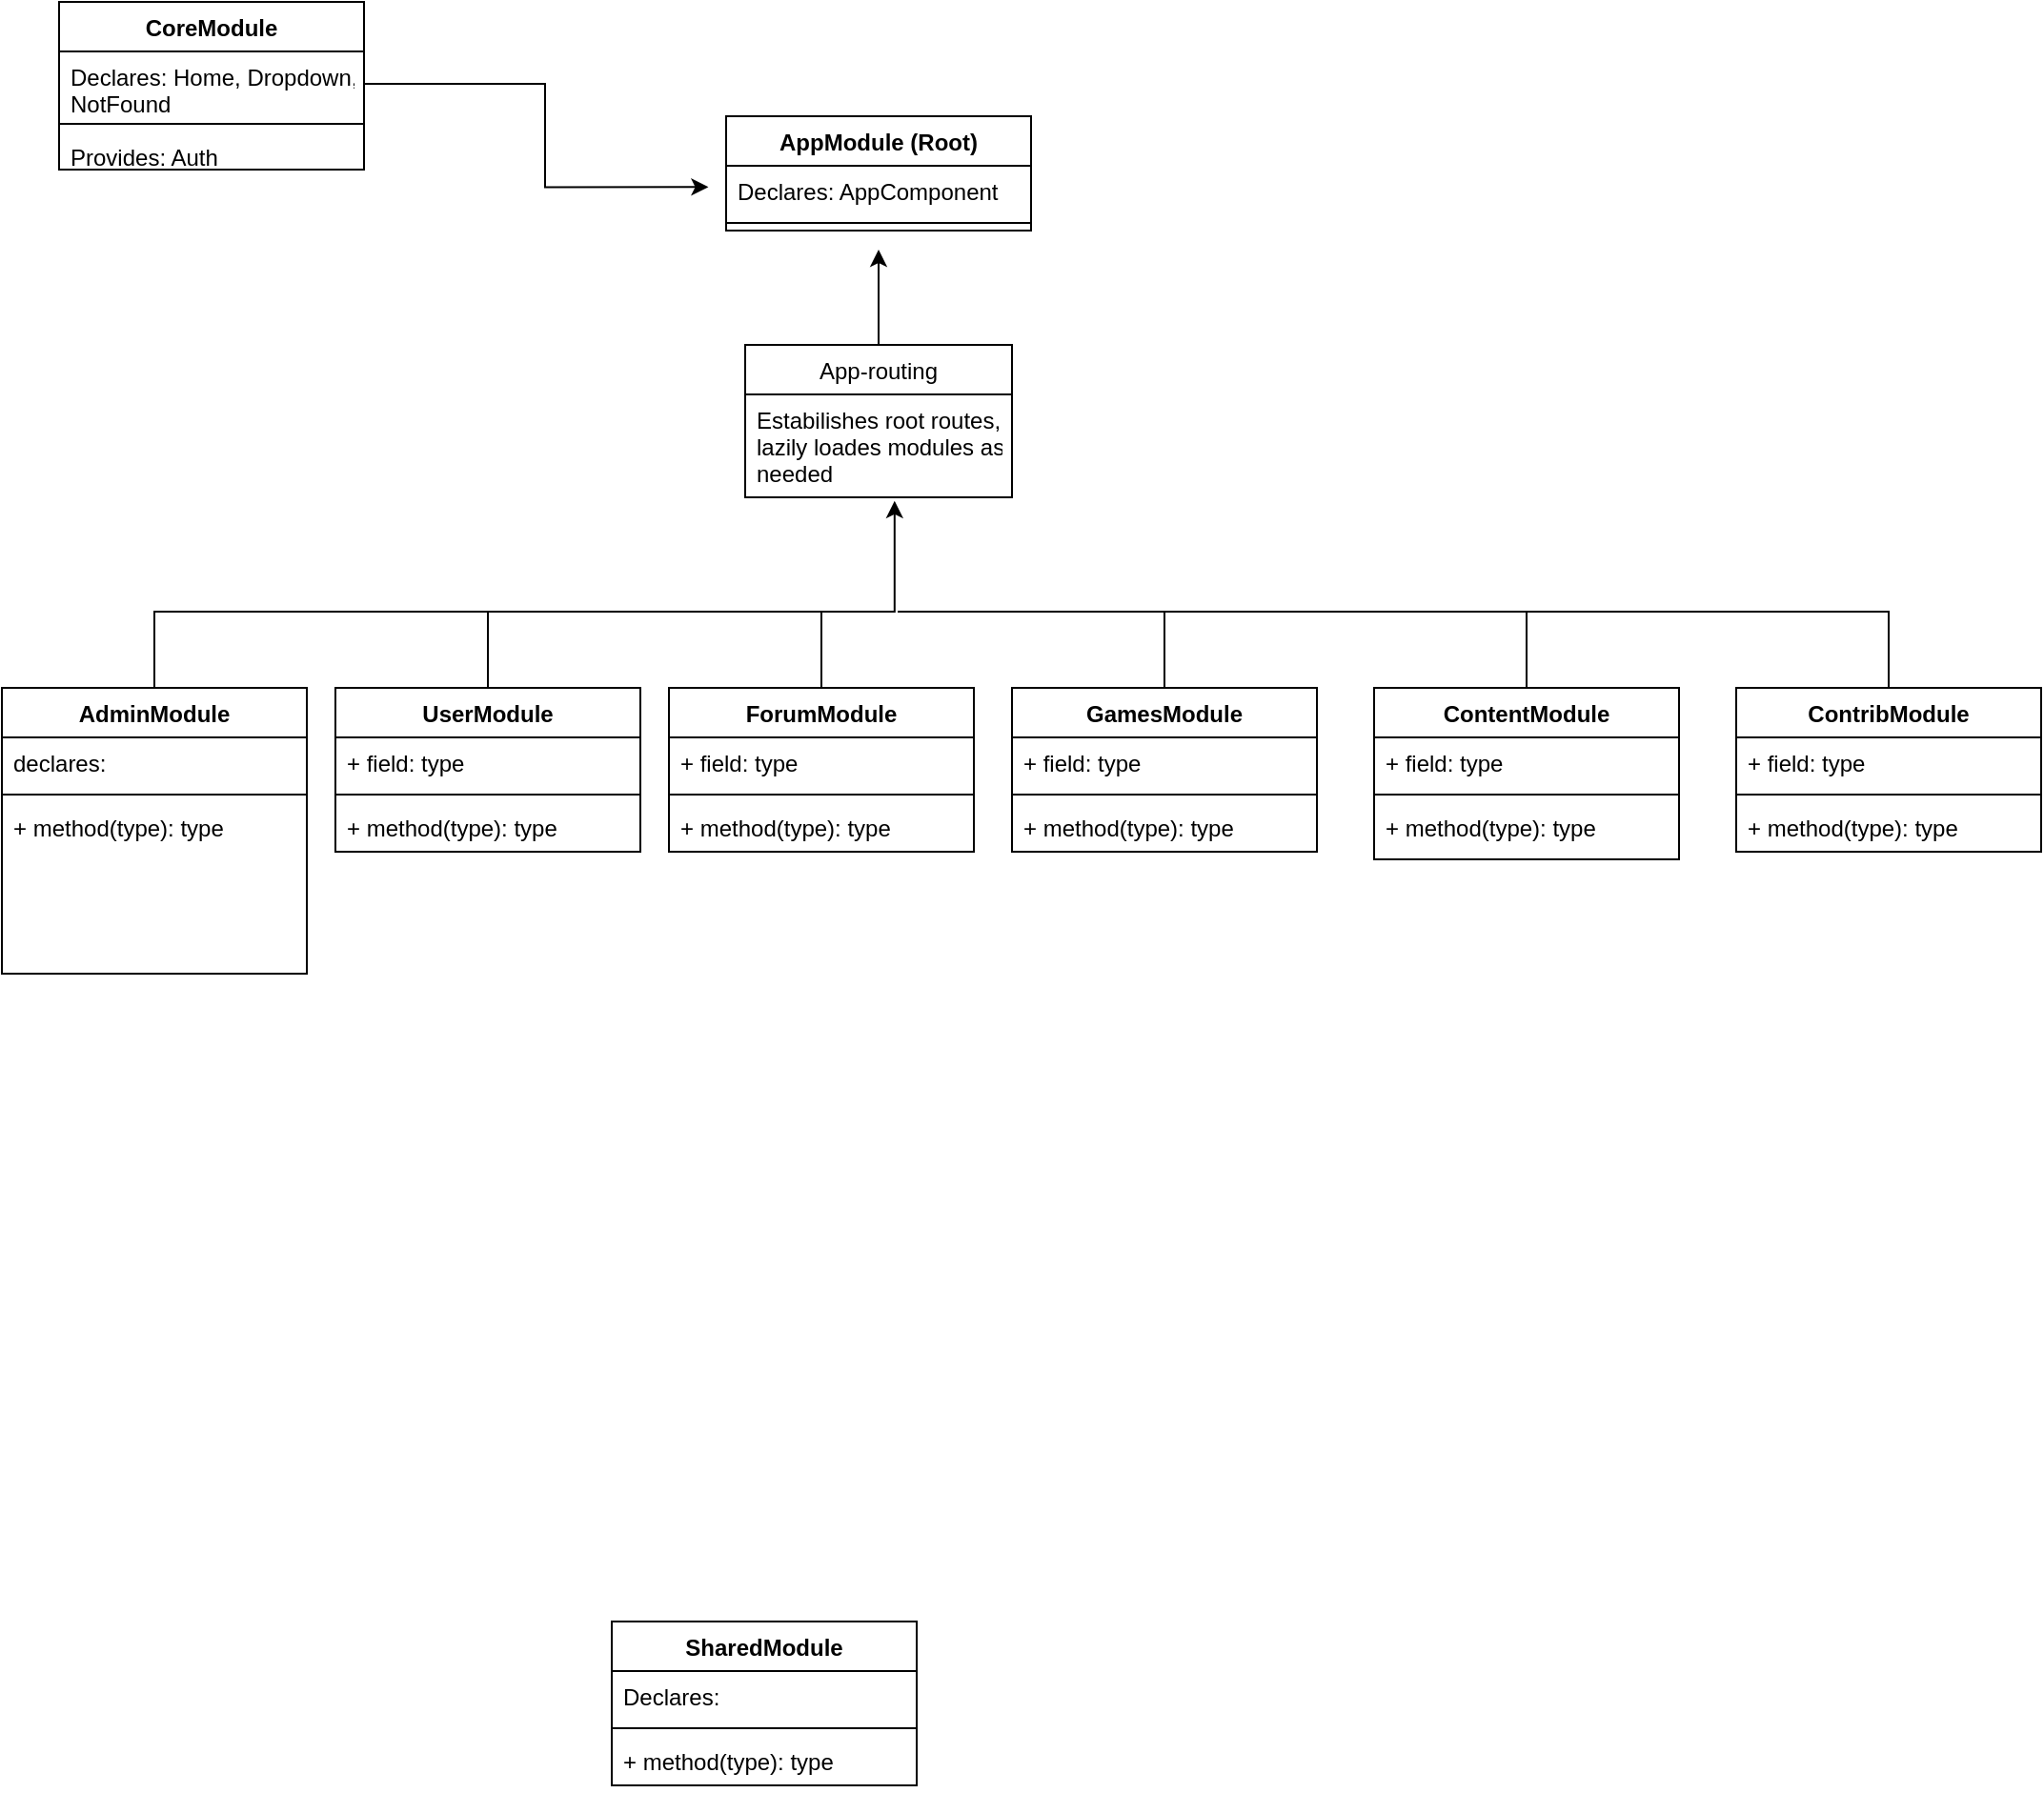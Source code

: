<mxfile>
    <diagram id="YDZ4DAkkory_xYZWuc3F" name="Page-1">
        <mxGraphModel dx="1427" dy="1427" grid="1" gridSize="10" guides="1" tooltips="1" connect="1" arrows="1" fold="1" page="1" pageScale="1" pageWidth="850" pageHeight="1100" math="0" shadow="0">
            <root>
                <mxCell id="0"/>
                <mxCell id="1" parent="0"/>
                <mxCell id="KcAoEb_nWxJq3dwX2HvO-5" value="CoreModule&#10;" style="swimlane;fontStyle=1;align=center;verticalAlign=top;childLayout=stackLayout;horizontal=1;startSize=26;horizontalStack=0;resizeParent=1;resizeParentMax=0;resizeLast=0;collapsible=1;marginBottom=0;" parent="1" vertex="1">
                    <mxGeometry x="-810" y="-1080" width="160" height="88" as="geometry"/>
                </mxCell>
                <mxCell id="KcAoEb_nWxJq3dwX2HvO-6" value="Declares: Home, Dropdown,&#10; NotFound" style="text;strokeColor=none;fillColor=none;align=left;verticalAlign=top;spacingLeft=4;spacingRight=4;overflow=hidden;rotatable=0;points=[[0,0.5],[1,0.5]];portConstraint=eastwest;" parent="KcAoEb_nWxJq3dwX2HvO-5" vertex="1">
                    <mxGeometry y="26" width="160" height="34" as="geometry"/>
                </mxCell>
                <mxCell id="KcAoEb_nWxJq3dwX2HvO-7" value="" style="line;strokeWidth=1;fillColor=none;align=left;verticalAlign=middle;spacingTop=-1;spacingLeft=3;spacingRight=3;rotatable=0;labelPosition=right;points=[];portConstraint=eastwest;" parent="KcAoEb_nWxJq3dwX2HvO-5" vertex="1">
                    <mxGeometry y="60" width="160" height="8" as="geometry"/>
                </mxCell>
                <mxCell id="KcAoEb_nWxJq3dwX2HvO-8" value="Provides: Auth" style="text;strokeColor=none;fillColor=none;align=left;verticalAlign=top;spacingLeft=4;spacingRight=4;overflow=hidden;rotatable=0;points=[[0,0.5],[1,0.5]];portConstraint=eastwest;" parent="KcAoEb_nWxJq3dwX2HvO-5" vertex="1">
                    <mxGeometry y="68" width="160" height="20" as="geometry"/>
                </mxCell>
                <mxCell id="KcAoEb_nWxJq3dwX2HvO-17" value="AppModule (Root)" style="swimlane;fontStyle=1;align=center;verticalAlign=top;childLayout=stackLayout;horizontal=1;startSize=26;horizontalStack=0;resizeParent=1;resizeParentMax=0;resizeLast=0;collapsible=1;marginBottom=0;" parent="1" vertex="1">
                    <mxGeometry x="-460" y="-1020" width="160" height="60" as="geometry"/>
                </mxCell>
                <mxCell id="KcAoEb_nWxJq3dwX2HvO-18" value="Declares: AppComponent" style="text;strokeColor=none;fillColor=none;align=left;verticalAlign=top;spacingLeft=4;spacingRight=4;overflow=hidden;rotatable=0;points=[[0,0.5],[1,0.5]];portConstraint=eastwest;" parent="KcAoEb_nWxJq3dwX2HvO-17" vertex="1">
                    <mxGeometry y="26" width="160" height="26" as="geometry"/>
                </mxCell>
                <mxCell id="KcAoEb_nWxJq3dwX2HvO-19" value="" style="line;strokeWidth=1;fillColor=none;align=left;verticalAlign=middle;spacingTop=-1;spacingLeft=3;spacingRight=3;rotatable=0;labelPosition=right;points=[];portConstraint=eastwest;" parent="KcAoEb_nWxJq3dwX2HvO-17" vertex="1">
                    <mxGeometry y="52" width="160" height="8" as="geometry"/>
                </mxCell>
                <mxCell id="KcAoEb_nWxJq3dwX2HvO-31" style="edgeStyle=orthogonalEdgeStyle;rounded=0;orthogonalLoop=1;jettySize=auto;html=1;" parent="1" source="KcAoEb_nWxJq3dwX2HvO-21" edge="1">
                    <mxGeometry relative="1" as="geometry">
                        <mxPoint x="-380" y="-950" as="targetPoint"/>
                    </mxGeometry>
                </mxCell>
                <mxCell id="KcAoEb_nWxJq3dwX2HvO-21" value="App-routing" style="swimlane;fontStyle=0;childLayout=stackLayout;horizontal=1;startSize=26;fillColor=none;horizontalStack=0;resizeParent=1;resizeParentMax=0;resizeLast=0;collapsible=1;marginBottom=0;" parent="1" vertex="1">
                    <mxGeometry x="-450" y="-900" width="140" height="80" as="geometry"/>
                </mxCell>
                <mxCell id="KcAoEb_nWxJq3dwX2HvO-23" value="Estabilishes root routes,&#10;lazily loades modules as&#10; needed&#10;" style="text;strokeColor=none;fillColor=none;align=left;verticalAlign=top;spacingLeft=4;spacingRight=4;overflow=hidden;rotatable=0;points=[[0,0.5],[1,0.5]];portConstraint=eastwest;" parent="KcAoEb_nWxJq3dwX2HvO-21" vertex="1">
                    <mxGeometry y="26" width="140" height="54" as="geometry"/>
                </mxCell>
                <mxCell id="KcAoEb_nWxJq3dwX2HvO-25" style="edgeStyle=orthogonalEdgeStyle;rounded=0;orthogonalLoop=1;jettySize=auto;html=1;entryX=-0.058;entryY=0.43;entryDx=0;entryDy=0;entryPerimeter=0;" parent="1" source="KcAoEb_nWxJq3dwX2HvO-6" target="KcAoEb_nWxJq3dwX2HvO-18" edge="1">
                    <mxGeometry relative="1" as="geometry"/>
                </mxCell>
                <mxCell id="KcAoEb_nWxJq3dwX2HvO-32" value="SharedModule" style="swimlane;fontStyle=1;align=center;verticalAlign=top;childLayout=stackLayout;horizontal=1;startSize=26;horizontalStack=0;resizeParent=1;resizeParentMax=0;resizeLast=0;collapsible=1;marginBottom=0;" parent="1" vertex="1">
                    <mxGeometry x="-520" y="-230" width="160" height="86" as="geometry"/>
                </mxCell>
                <mxCell id="KcAoEb_nWxJq3dwX2HvO-33" value="Declares:" style="text;strokeColor=none;fillColor=none;align=left;verticalAlign=top;spacingLeft=4;spacingRight=4;overflow=hidden;rotatable=0;points=[[0,0.5],[1,0.5]];portConstraint=eastwest;" parent="KcAoEb_nWxJq3dwX2HvO-32" vertex="1">
                    <mxGeometry y="26" width="160" height="26" as="geometry"/>
                </mxCell>
                <mxCell id="KcAoEb_nWxJq3dwX2HvO-34" value="" style="line;strokeWidth=1;fillColor=none;align=left;verticalAlign=middle;spacingTop=-1;spacingLeft=3;spacingRight=3;rotatable=0;labelPosition=right;points=[];portConstraint=eastwest;" parent="KcAoEb_nWxJq3dwX2HvO-32" vertex="1">
                    <mxGeometry y="52" width="160" height="8" as="geometry"/>
                </mxCell>
                <mxCell id="KcAoEb_nWxJq3dwX2HvO-35" value="+ method(type): type" style="text;strokeColor=none;fillColor=none;align=left;verticalAlign=top;spacingLeft=4;spacingRight=4;overflow=hidden;rotatable=0;points=[[0,0.5],[1,0.5]];portConstraint=eastwest;" parent="KcAoEb_nWxJq3dwX2HvO-32" vertex="1">
                    <mxGeometry y="60" width="160" height="26" as="geometry"/>
                </mxCell>
                <mxCell id="KcAoEb_nWxJq3dwX2HvO-65" style="edgeStyle=orthogonalEdgeStyle;rounded=0;orthogonalLoop=1;jettySize=auto;html=1;entryX=0.56;entryY=1.035;entryDx=0;entryDy=0;entryPerimeter=0;" parent="1" source="KcAoEb_nWxJq3dwX2HvO-36" target="KcAoEb_nWxJq3dwX2HvO-23" edge="1">
                    <mxGeometry relative="1" as="geometry">
                        <mxPoint x="-720.0" y="-790" as="targetPoint"/>
                        <Array as="points">
                            <mxPoint x="-760" y="-760"/>
                            <mxPoint x="-372" y="-760"/>
                        </Array>
                    </mxGeometry>
                </mxCell>
                <mxCell id="KcAoEb_nWxJq3dwX2HvO-36" value="AdminModule" style="swimlane;fontStyle=1;align=center;verticalAlign=top;childLayout=stackLayout;horizontal=1;startSize=26;horizontalStack=0;resizeParent=1;resizeParentMax=0;resizeLast=0;collapsible=1;marginBottom=0;" parent="1" vertex="1">
                    <mxGeometry x="-840" y="-720" width="160" height="150" as="geometry"/>
                </mxCell>
                <mxCell id="KcAoEb_nWxJq3dwX2HvO-37" value="declares:" style="text;strokeColor=none;fillColor=none;align=left;verticalAlign=top;spacingLeft=4;spacingRight=4;overflow=hidden;rotatable=0;points=[[0,0.5],[1,0.5]];portConstraint=eastwest;" parent="KcAoEb_nWxJq3dwX2HvO-36" vertex="1">
                    <mxGeometry y="26" width="160" height="26" as="geometry"/>
                </mxCell>
                <mxCell id="KcAoEb_nWxJq3dwX2HvO-38" value="" style="line;strokeWidth=1;fillColor=none;align=left;verticalAlign=middle;spacingTop=-1;spacingLeft=3;spacingRight=3;rotatable=0;labelPosition=right;points=[];portConstraint=eastwest;" parent="KcAoEb_nWxJq3dwX2HvO-36" vertex="1">
                    <mxGeometry y="52" width="160" height="8" as="geometry"/>
                </mxCell>
                <mxCell id="KcAoEb_nWxJq3dwX2HvO-39" value="+ method(type): type" style="text;strokeColor=none;fillColor=none;align=left;verticalAlign=top;spacingLeft=4;spacingRight=4;overflow=hidden;rotatable=0;points=[[0,0.5],[1,0.5]];portConstraint=eastwest;" parent="KcAoEb_nWxJq3dwX2HvO-36" vertex="1">
                    <mxGeometry y="60" width="160" height="90" as="geometry"/>
                </mxCell>
                <mxCell id="KcAoEb_nWxJq3dwX2HvO-67" style="edgeStyle=orthogonalEdgeStyle;rounded=0;orthogonalLoop=1;jettySize=auto;html=1;endArrow=none;endFill=0;" parent="1" source="KcAoEb_nWxJq3dwX2HvO-40" edge="1">
                    <mxGeometry relative="1" as="geometry">
                        <mxPoint x="-585" y="-760" as="targetPoint"/>
                    </mxGeometry>
                </mxCell>
                <mxCell id="KcAoEb_nWxJq3dwX2HvO-40" value="UserModule" style="swimlane;fontStyle=1;align=center;verticalAlign=top;childLayout=stackLayout;horizontal=1;startSize=26;horizontalStack=0;resizeParent=1;resizeParentMax=0;resizeLast=0;collapsible=1;marginBottom=0;" parent="1" vertex="1">
                    <mxGeometry x="-665" y="-720" width="160" height="86" as="geometry"/>
                </mxCell>
                <mxCell id="KcAoEb_nWxJq3dwX2HvO-41" value="+ field: type" style="text;strokeColor=none;fillColor=none;align=left;verticalAlign=top;spacingLeft=4;spacingRight=4;overflow=hidden;rotatable=0;points=[[0,0.5],[1,0.5]];portConstraint=eastwest;" parent="KcAoEb_nWxJq3dwX2HvO-40" vertex="1">
                    <mxGeometry y="26" width="160" height="26" as="geometry"/>
                </mxCell>
                <mxCell id="KcAoEb_nWxJq3dwX2HvO-42" value="" style="line;strokeWidth=1;fillColor=none;align=left;verticalAlign=middle;spacingTop=-1;spacingLeft=3;spacingRight=3;rotatable=0;labelPosition=right;points=[];portConstraint=eastwest;" parent="KcAoEb_nWxJq3dwX2HvO-40" vertex="1">
                    <mxGeometry y="52" width="160" height="8" as="geometry"/>
                </mxCell>
                <mxCell id="KcAoEb_nWxJq3dwX2HvO-43" value="+ method(type): type" style="text;strokeColor=none;fillColor=none;align=left;verticalAlign=top;spacingLeft=4;spacingRight=4;overflow=hidden;rotatable=0;points=[[0,0.5],[1,0.5]];portConstraint=eastwest;" parent="KcAoEb_nWxJq3dwX2HvO-40" vertex="1">
                    <mxGeometry y="60" width="160" height="26" as="geometry"/>
                </mxCell>
                <mxCell id="KcAoEb_nWxJq3dwX2HvO-68" style="edgeStyle=orthogonalEdgeStyle;rounded=0;orthogonalLoop=1;jettySize=auto;html=1;endArrow=none;endFill=0;" parent="1" source="KcAoEb_nWxJq3dwX2HvO-44" edge="1">
                    <mxGeometry relative="1" as="geometry">
                        <mxPoint x="-410" y="-760" as="targetPoint"/>
                    </mxGeometry>
                </mxCell>
                <mxCell id="KcAoEb_nWxJq3dwX2HvO-44" value="ForumModule" style="swimlane;fontStyle=1;align=center;verticalAlign=top;childLayout=stackLayout;horizontal=1;startSize=26;horizontalStack=0;resizeParent=1;resizeParentMax=0;resizeLast=0;collapsible=1;marginBottom=0;" parent="1" vertex="1">
                    <mxGeometry x="-490" y="-720" width="160" height="86" as="geometry"/>
                </mxCell>
                <mxCell id="KcAoEb_nWxJq3dwX2HvO-45" value="+ field: type" style="text;strokeColor=none;fillColor=none;align=left;verticalAlign=top;spacingLeft=4;spacingRight=4;overflow=hidden;rotatable=0;points=[[0,0.5],[1,0.5]];portConstraint=eastwest;" parent="KcAoEb_nWxJq3dwX2HvO-44" vertex="1">
                    <mxGeometry y="26" width="160" height="26" as="geometry"/>
                </mxCell>
                <mxCell id="KcAoEb_nWxJq3dwX2HvO-46" value="" style="line;strokeWidth=1;fillColor=none;align=left;verticalAlign=middle;spacingTop=-1;spacingLeft=3;spacingRight=3;rotatable=0;labelPosition=right;points=[];portConstraint=eastwest;" parent="KcAoEb_nWxJq3dwX2HvO-44" vertex="1">
                    <mxGeometry y="52" width="160" height="8" as="geometry"/>
                </mxCell>
                <mxCell id="KcAoEb_nWxJq3dwX2HvO-47" value="+ method(type): type" style="text;strokeColor=none;fillColor=none;align=left;verticalAlign=top;spacingLeft=4;spacingRight=4;overflow=hidden;rotatable=0;points=[[0,0.5],[1,0.5]];portConstraint=eastwest;" parent="KcAoEb_nWxJq3dwX2HvO-44" vertex="1">
                    <mxGeometry y="60" width="160" height="26" as="geometry"/>
                </mxCell>
                <mxCell id="KcAoEb_nWxJq3dwX2HvO-69" style="edgeStyle=orthogonalEdgeStyle;rounded=0;orthogonalLoop=1;jettySize=auto;html=1;endArrow=none;endFill=0;" parent="1" source="KcAoEb_nWxJq3dwX2HvO-48" edge="1">
                    <mxGeometry relative="1" as="geometry">
                        <mxPoint x="-230" y="-760" as="targetPoint"/>
                    </mxGeometry>
                </mxCell>
                <mxCell id="KcAoEb_nWxJq3dwX2HvO-48" value="GamesModule" style="swimlane;fontStyle=1;align=center;verticalAlign=top;childLayout=stackLayout;horizontal=1;startSize=26;horizontalStack=0;resizeParent=1;resizeParentMax=0;resizeLast=0;collapsible=1;marginBottom=0;" parent="1" vertex="1">
                    <mxGeometry x="-310" y="-720" width="160" height="86" as="geometry"/>
                </mxCell>
                <mxCell id="KcAoEb_nWxJq3dwX2HvO-49" value="+ field: type" style="text;strokeColor=none;fillColor=none;align=left;verticalAlign=top;spacingLeft=4;spacingRight=4;overflow=hidden;rotatable=0;points=[[0,0.5],[1,0.5]];portConstraint=eastwest;" parent="KcAoEb_nWxJq3dwX2HvO-48" vertex="1">
                    <mxGeometry y="26" width="160" height="26" as="geometry"/>
                </mxCell>
                <mxCell id="KcAoEb_nWxJq3dwX2HvO-50" value="" style="line;strokeWidth=1;fillColor=none;align=left;verticalAlign=middle;spacingTop=-1;spacingLeft=3;spacingRight=3;rotatable=0;labelPosition=right;points=[];portConstraint=eastwest;" parent="KcAoEb_nWxJq3dwX2HvO-48" vertex="1">
                    <mxGeometry y="52" width="160" height="8" as="geometry"/>
                </mxCell>
                <mxCell id="KcAoEb_nWxJq3dwX2HvO-51" value="+ method(type): type" style="text;strokeColor=none;fillColor=none;align=left;verticalAlign=top;spacingLeft=4;spacingRight=4;overflow=hidden;rotatable=0;points=[[0,0.5],[1,0.5]];portConstraint=eastwest;" parent="KcAoEb_nWxJq3dwX2HvO-48" vertex="1">
                    <mxGeometry y="60" width="160" height="26" as="geometry"/>
                </mxCell>
                <mxCell id="KcAoEb_nWxJq3dwX2HvO-71" style="edgeStyle=orthogonalEdgeStyle;rounded=0;orthogonalLoop=1;jettySize=auto;html=1;endArrow=none;endFill=0;" parent="1" source="KcAoEb_nWxJq3dwX2HvO-56" edge="1">
                    <mxGeometry relative="1" as="geometry">
                        <mxPoint x="-40" y="-760" as="targetPoint"/>
                    </mxGeometry>
                </mxCell>
                <mxCell id="KcAoEb_nWxJq3dwX2HvO-56" value="ContentModule" style="swimlane;fontStyle=1;align=center;verticalAlign=top;childLayout=stackLayout;horizontal=1;startSize=26;horizontalStack=0;resizeParent=1;resizeParentMax=0;resizeLast=0;collapsible=1;marginBottom=0;" parent="1" vertex="1">
                    <mxGeometry x="-120" y="-720" width="160" height="90" as="geometry"/>
                </mxCell>
                <mxCell id="KcAoEb_nWxJq3dwX2HvO-57" value="+ field: type" style="text;strokeColor=none;fillColor=none;align=left;verticalAlign=top;spacingLeft=4;spacingRight=4;overflow=hidden;rotatable=0;points=[[0,0.5],[1,0.5]];portConstraint=eastwest;" parent="KcAoEb_nWxJq3dwX2HvO-56" vertex="1">
                    <mxGeometry y="26" width="160" height="26" as="geometry"/>
                </mxCell>
                <mxCell id="KcAoEb_nWxJq3dwX2HvO-58" value="" style="line;strokeWidth=1;fillColor=none;align=left;verticalAlign=middle;spacingTop=-1;spacingLeft=3;spacingRight=3;rotatable=0;labelPosition=right;points=[];portConstraint=eastwest;" parent="KcAoEb_nWxJq3dwX2HvO-56" vertex="1">
                    <mxGeometry y="52" width="160" height="8" as="geometry"/>
                </mxCell>
                <mxCell id="KcAoEb_nWxJq3dwX2HvO-59" value="+ method(type): type" style="text;strokeColor=none;fillColor=none;align=left;verticalAlign=top;spacingLeft=4;spacingRight=4;overflow=hidden;rotatable=0;points=[[0,0.5],[1,0.5]];portConstraint=eastwest;" parent="KcAoEb_nWxJq3dwX2HvO-56" vertex="1">
                    <mxGeometry y="60" width="160" height="30" as="geometry"/>
                </mxCell>
                <mxCell id="KcAoEb_nWxJq3dwX2HvO-66" style="edgeStyle=orthogonalEdgeStyle;rounded=0;orthogonalLoop=1;jettySize=auto;html=1;endArrow=none;endFill=0;" parent="1" source="KcAoEb_nWxJq3dwX2HvO-60" edge="1">
                    <mxGeometry relative="1" as="geometry">
                        <mxPoint x="-370" y="-760" as="targetPoint"/>
                        <Array as="points">
                            <mxPoint x="150" y="-760"/>
                        </Array>
                    </mxGeometry>
                </mxCell>
                <mxCell id="KcAoEb_nWxJq3dwX2HvO-60" value="ContribModule" style="swimlane;fontStyle=1;align=center;verticalAlign=top;childLayout=stackLayout;horizontal=1;startSize=26;horizontalStack=0;resizeParent=1;resizeParentMax=0;resizeLast=0;collapsible=1;marginBottom=0;" parent="1" vertex="1">
                    <mxGeometry x="70" y="-720" width="160" height="86" as="geometry"/>
                </mxCell>
                <mxCell id="KcAoEb_nWxJq3dwX2HvO-61" value="+ field: type" style="text;strokeColor=none;fillColor=none;align=left;verticalAlign=top;spacingLeft=4;spacingRight=4;overflow=hidden;rotatable=0;points=[[0,0.5],[1,0.5]];portConstraint=eastwest;" parent="KcAoEb_nWxJq3dwX2HvO-60" vertex="1">
                    <mxGeometry y="26" width="160" height="26" as="geometry"/>
                </mxCell>
                <mxCell id="KcAoEb_nWxJq3dwX2HvO-62" value="" style="line;strokeWidth=1;fillColor=none;align=left;verticalAlign=middle;spacingTop=-1;spacingLeft=3;spacingRight=3;rotatable=0;labelPosition=right;points=[];portConstraint=eastwest;" parent="KcAoEb_nWxJq3dwX2HvO-60" vertex="1">
                    <mxGeometry y="52" width="160" height="8" as="geometry"/>
                </mxCell>
                <mxCell id="KcAoEb_nWxJq3dwX2HvO-63" value="+ method(type): type" style="text;strokeColor=none;fillColor=none;align=left;verticalAlign=top;spacingLeft=4;spacingRight=4;overflow=hidden;rotatable=0;points=[[0,0.5],[1,0.5]];portConstraint=eastwest;" parent="KcAoEb_nWxJq3dwX2HvO-60" vertex="1">
                    <mxGeometry y="60" width="160" height="26" as="geometry"/>
                </mxCell>
            </root>
        </mxGraphModel>
    </diagram>
</mxfile>